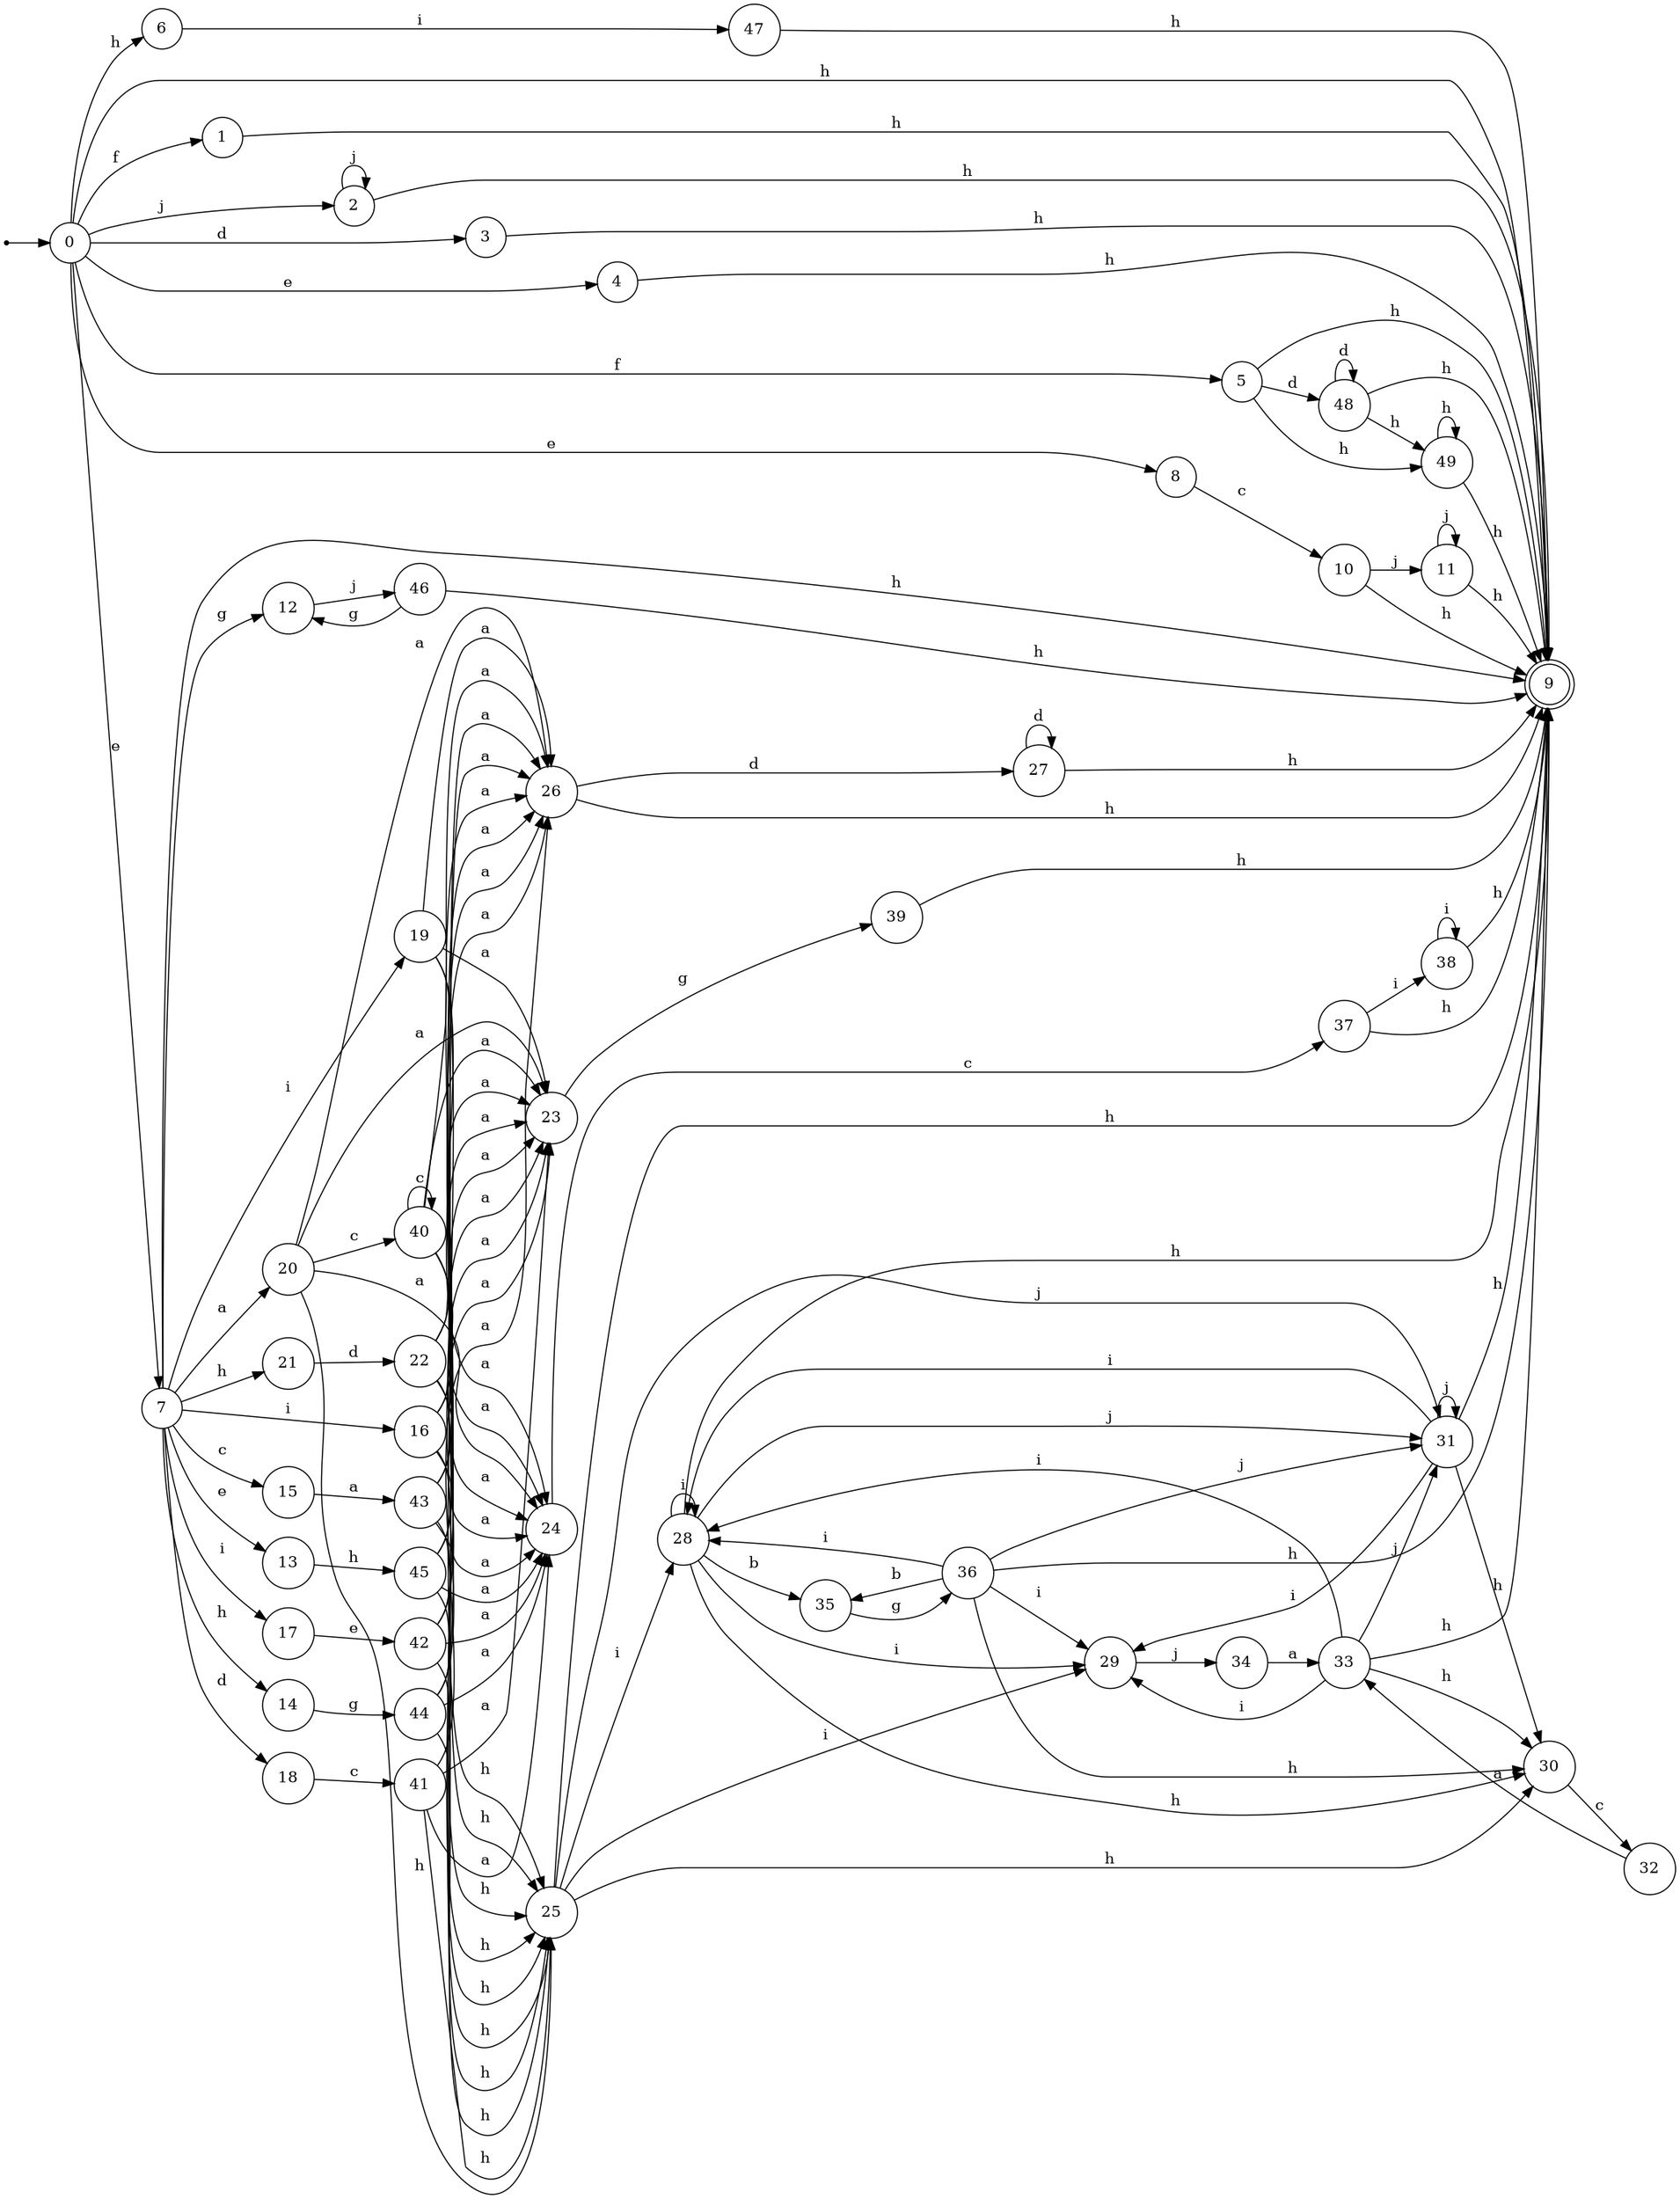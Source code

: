 digraph finite_state_machine {
rankdir=LR;
size="20,20";
node [shape = point]; "dummy0"
node [shape = circle]; "0";
"dummy0" -> "0";
node [shape = circle]; "1";
node [shape = circle]; "2";
node [shape = circle]; "3";
node [shape = circle]; "4";
node [shape = circle]; "5";
node [shape = circle]; "6";
node [shape = circle]; "7";
node [shape = circle]; "8";
node [shape = doublecircle]; "9";node [shape = circle]; "10";
node [shape = circle]; "11";
node [shape = circle]; "12";
node [shape = circle]; "13";
node [shape = circle]; "14";
node [shape = circle]; "15";
node [shape = circle]; "16";
node [shape = circle]; "17";
node [shape = circle]; "18";
node [shape = circle]; "19";
node [shape = circle]; "20";
node [shape = circle]; "21";
node [shape = circle]; "22";
node [shape = circle]; "23";
node [shape = circle]; "24";
node [shape = circle]; "25";
node [shape = circle]; "26";
node [shape = circle]; "27";
node [shape = circle]; "28";
node [shape = circle]; "29";
node [shape = circle]; "30";
node [shape = circle]; "31";
node [shape = circle]; "32";
node [shape = circle]; "33";
node [shape = circle]; "34";
node [shape = circle]; "35";
node [shape = circle]; "36";
node [shape = circle]; "37";
node [shape = circle]; "38";
node [shape = circle]; "39";
node [shape = circle]; "40";
node [shape = circle]; "41";
node [shape = circle]; "42";
node [shape = circle]; "43";
node [shape = circle]; "44";
node [shape = circle]; "45";
node [shape = circle]; "46";
node [shape = circle]; "47";
node [shape = circle]; "48";
node [shape = circle]; "49";
"0" -> "1" [label = "f"];
 "0" -> "5" [label = "f"];
 "0" -> "2" [label = "j"];
 "0" -> "3" [label = "d"];
 "0" -> "8" [label = "e"];
 "0" -> "4" [label = "e"];
 "0" -> "7" [label = "e"];
 "0" -> "9" [label = "h"];
 "0" -> "6" [label = "h"];
 "8" -> "10" [label = "c"];
 "10" -> "11" [label = "j"];
 "10" -> "9" [label = "h"];
 "11" -> "11" [label = "j"];
 "11" -> "9" [label = "h"];
 "7" -> "12" [label = "g"];
 "7" -> "13" [label = "e"];
 "7" -> "9" [label = "h"];
 "7" -> "21" [label = "h"];
 "7" -> "14" [label = "h"];
 "7" -> "15" [label = "c"];
 "7" -> "16" [label = "i"];
 "7" -> "17" [label = "i"];
 "7" -> "19" [label = "i"];
 "7" -> "18" [label = "d"];
 "7" -> "20" [label = "a"];
 "21" -> "22" [label = "d"];
 "22" -> "24" [label = "a"];
 "22" -> "26" [label = "a"];
 "22" -> "23" [label = "a"];
 "22" -> "25" [label = "h"];
 "26" -> "27" [label = "d"];
 "26" -> "9" [label = "h"];
 "27" -> "27" [label = "d"];
 "27" -> "9" [label = "h"];
 "25" -> "28" [label = "i"];
 "25" -> "29" [label = "i"];
 "25" -> "9" [label = "h"];
 "25" -> "30" [label = "h"];
 "25" -> "31" [label = "j"];
 "31" -> "31" [label = "j"];
 "31" -> "28" [label = "i"];
 "31" -> "29" [label = "i"];
 "31" -> "9" [label = "h"];
 "31" -> "30" [label = "h"];
 "30" -> "32" [label = "c"];
 "32" -> "33" [label = "a"];
 "33" -> "28" [label = "i"];
 "33" -> "29" [label = "i"];
 "33" -> "9" [label = "h"];
 "33" -> "30" [label = "h"];
 "33" -> "31" [label = "j"];
 "29" -> "34" [label = "j"];
 "34" -> "33" [label = "a"];
 "28" -> "28" [label = "i"];
 "28" -> "29" [label = "i"];
 "28" -> "35" [label = "b"];
 "28" -> "9" [label = "h"];
 "28" -> "30" [label = "h"];
 "28" -> "31" [label = "j"];
 "35" -> "36" [label = "g"];
 "36" -> "35" [label = "b"];
 "36" -> "28" [label = "i"];
 "36" -> "29" [label = "i"];
 "36" -> "9" [label = "h"];
 "36" -> "30" [label = "h"];
 "36" -> "31" [label = "j"];
 "24" -> "37" [label = "c"];
 "37" -> "38" [label = "i"];
 "37" -> "9" [label = "h"];
 "38" -> "38" [label = "i"];
 "38" -> "9" [label = "h"];
 "23" -> "39" [label = "g"];
 "39" -> "9" [label = "h"];
 "20" -> "40" [label = "c"];
 "20" -> "24" [label = "a"];
 "20" -> "26" [label = "a"];
 "20" -> "23" [label = "a"];
 "20" -> "25" [label = "h"];
 "40" -> "40" [label = "c"];
 "40" -> "24" [label = "a"];
 "40" -> "26" [label = "a"];
 "40" -> "23" [label = "a"];
 "40" -> "25" [label = "h"];
 "19" -> "24" [label = "a"];
 "19" -> "26" [label = "a"];
 "19" -> "23" [label = "a"];
 "19" -> "25" [label = "h"];
 "18" -> "41" [label = "c"];
 "41" -> "24" [label = "a"];
 "41" -> "26" [label = "a"];
 "41" -> "23" [label = "a"];
 "41" -> "25" [label = "h"];
 "17" -> "42" [label = "e"];
 "42" -> "24" [label = "a"];
 "42" -> "26" [label = "a"];
 "42" -> "23" [label = "a"];
 "42" -> "25" [label = "h"];
 "16" -> "24" [label = "a"];
 "16" -> "26" [label = "a"];
 "16" -> "23" [label = "a"];
 "16" -> "25" [label = "h"];
 "15" -> "43" [label = "a"];
 "43" -> "24" [label = "a"];
 "43" -> "26" [label = "a"];
 "43" -> "23" [label = "a"];
 "43" -> "25" [label = "h"];
 "14" -> "44" [label = "g"];
 "44" -> "24" [label = "a"];
 "44" -> "26" [label = "a"];
 "44" -> "23" [label = "a"];
 "44" -> "25" [label = "h"];
 "13" -> "45" [label = "h"];
 "45" -> "24" [label = "a"];
 "45" -> "26" [label = "a"];
 "45" -> "23" [label = "a"];
 "45" -> "25" [label = "h"];
 "12" -> "46" [label = "j"];
 "46" -> "12" [label = "g"];
 "46" -> "9" [label = "h"];
 "6" -> "47" [label = "i"];
 "47" -> "9" [label = "h"];
 "5" -> "48" [label = "d"];
 "5" -> "49" [label = "h"];
 "5" -> "9" [label = "h"];
 "49" -> "49" [label = "h"];
 "49" -> "9" [label = "h"];
 "48" -> "48" [label = "d"];
 "48" -> "49" [label = "h"];
 "48" -> "9" [label = "h"];
 "4" -> "9" [label = "h"];
 "3" -> "9" [label = "h"];
 "2" -> "2" [label = "j"];
 "2" -> "9" [label = "h"];
 "1" -> "9" [label = "h"];
 }
